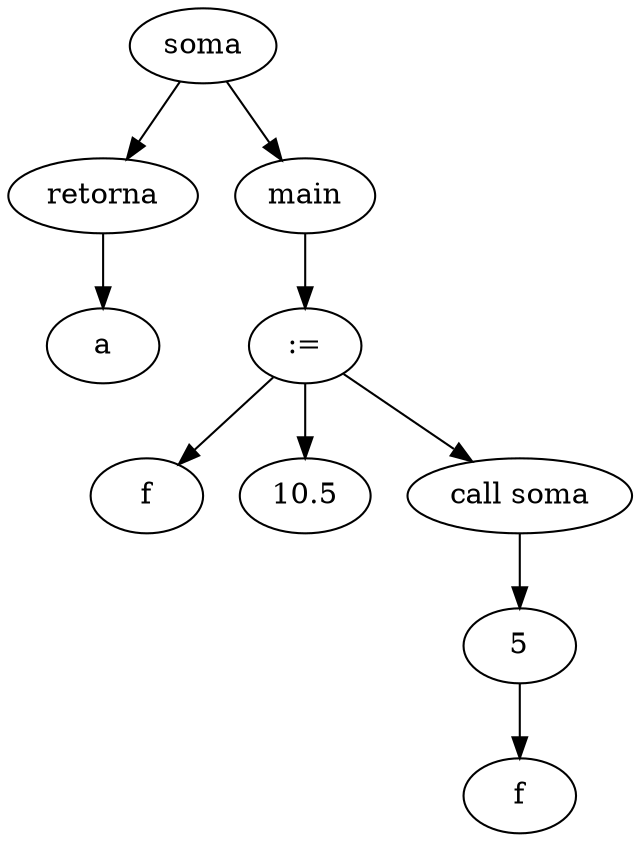 digraph grafo {
  97138133198080 [ label="soma" ];
  97138133198080 -> 97138133198944;
  97138133198944 [ label="retorna" ];
  97138133198944 -> 97138133198864;
  97138133198864 [ label="a" ];
  97138133198080 -> 97138133198992;
  97138133198992 [ label="main" ];
  97138133198992 -> 97138133199440;
  97138133199440 [ label=":=" ];
  97138133199440 -> 97138133199520;
  97138133199520 [ label="f" ];
  97138133199440 -> 97138133199360;
  97138133199360 [ label="10.5" ];
  97138133199440 -> 97138133199792;
  97138133199792 [ label="call soma" ];
  97138133199792 -> 97138133199632;
  97138133199632 [ label="5" ];
  97138133199632 -> 97138133199712;
  97138133199712 [ label="f" ];
}
